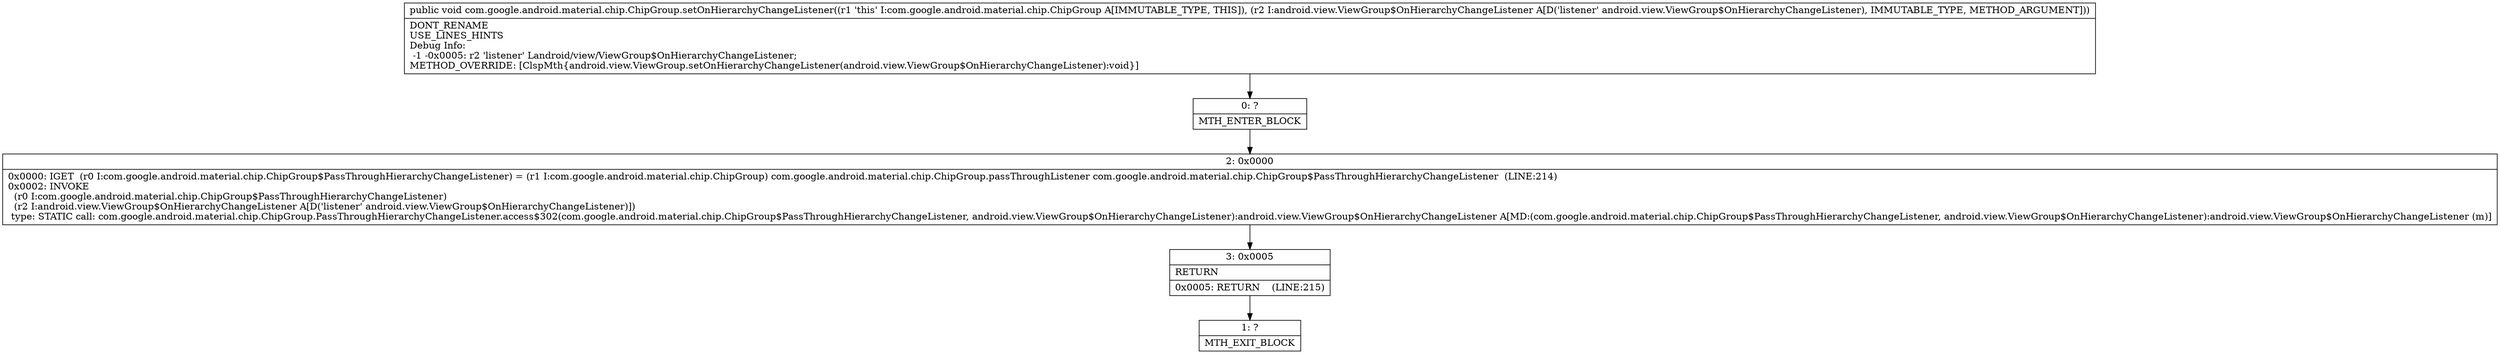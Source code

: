 digraph "CFG forcom.google.android.material.chip.ChipGroup.setOnHierarchyChangeListener(Landroid\/view\/ViewGroup$OnHierarchyChangeListener;)V" {
Node_0 [shape=record,label="{0\:\ ?|MTH_ENTER_BLOCK\l}"];
Node_2 [shape=record,label="{2\:\ 0x0000|0x0000: IGET  (r0 I:com.google.android.material.chip.ChipGroup$PassThroughHierarchyChangeListener) = (r1 I:com.google.android.material.chip.ChipGroup) com.google.android.material.chip.ChipGroup.passThroughListener com.google.android.material.chip.ChipGroup$PassThroughHierarchyChangeListener  (LINE:214)\l0x0002: INVOKE  \l  (r0 I:com.google.android.material.chip.ChipGroup$PassThroughHierarchyChangeListener)\l  (r2 I:android.view.ViewGroup$OnHierarchyChangeListener A[D('listener' android.view.ViewGroup$OnHierarchyChangeListener)])\l type: STATIC call: com.google.android.material.chip.ChipGroup.PassThroughHierarchyChangeListener.access$302(com.google.android.material.chip.ChipGroup$PassThroughHierarchyChangeListener, android.view.ViewGroup$OnHierarchyChangeListener):android.view.ViewGroup$OnHierarchyChangeListener A[MD:(com.google.android.material.chip.ChipGroup$PassThroughHierarchyChangeListener, android.view.ViewGroup$OnHierarchyChangeListener):android.view.ViewGroup$OnHierarchyChangeListener (m)]\l}"];
Node_3 [shape=record,label="{3\:\ 0x0005|RETURN\l|0x0005: RETURN    (LINE:215)\l}"];
Node_1 [shape=record,label="{1\:\ ?|MTH_EXIT_BLOCK\l}"];
MethodNode[shape=record,label="{public void com.google.android.material.chip.ChipGroup.setOnHierarchyChangeListener((r1 'this' I:com.google.android.material.chip.ChipGroup A[IMMUTABLE_TYPE, THIS]), (r2 I:android.view.ViewGroup$OnHierarchyChangeListener A[D('listener' android.view.ViewGroup$OnHierarchyChangeListener), IMMUTABLE_TYPE, METHOD_ARGUMENT]))  | DONT_RENAME\lUSE_LINES_HINTS\lDebug Info:\l  \-1 \-0x0005: r2 'listener' Landroid\/view\/ViewGroup$OnHierarchyChangeListener;\lMETHOD_OVERRIDE: [ClspMth\{android.view.ViewGroup.setOnHierarchyChangeListener(android.view.ViewGroup$OnHierarchyChangeListener):void\}]\l}"];
MethodNode -> Node_0;Node_0 -> Node_2;
Node_2 -> Node_3;
Node_3 -> Node_1;
}

